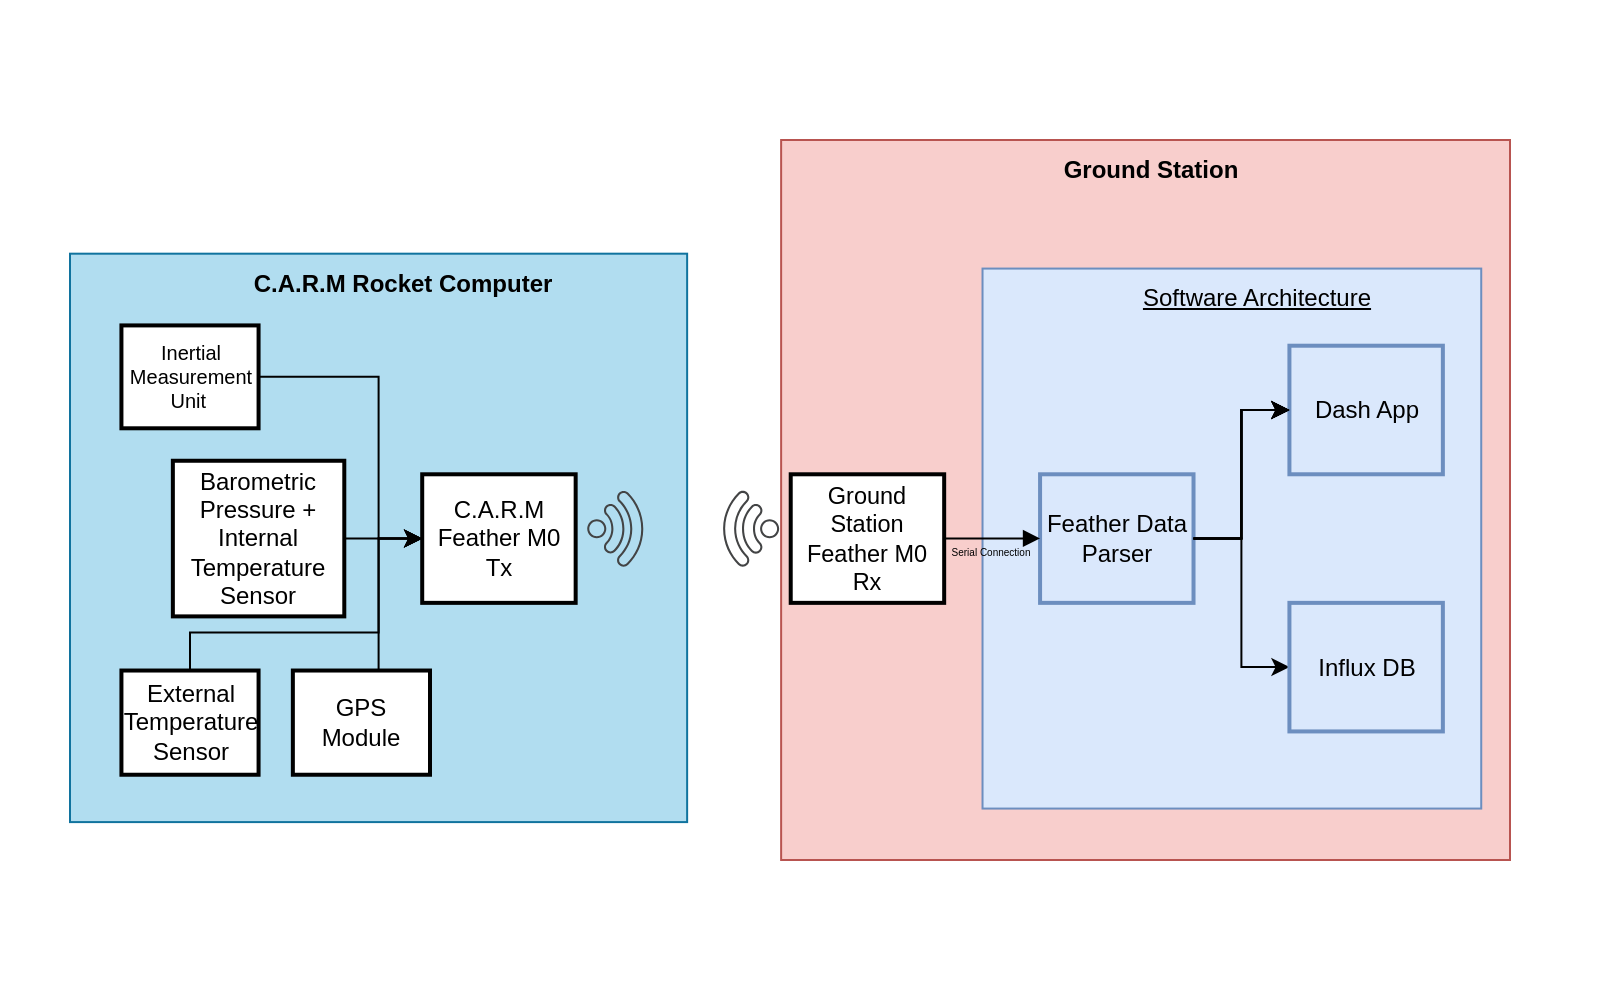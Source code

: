 <mxfile version="22.1.16" type="device">
  <diagram name="Page-1" id="ctp3w-21IuXqPw1LssGX">
    <mxGraphModel dx="1245" dy="677" grid="1" gridSize="10" guides="1" tooltips="1" connect="1" arrows="1" fold="1" page="1" pageScale="1" pageWidth="850" pageHeight="1100" math="0" shadow="0">
      <root>
        <mxCell id="0" />
        <mxCell id="1" parent="0" />
        <mxCell id="IH2Ev61ElLuh_EWIL5z0-50" value="" style="rounded=0;whiteSpace=wrap;html=1;strokeColor=none;" vertex="1" parent="1">
          <mxGeometry x="30" y="60" width="800" height="490" as="geometry" />
        </mxCell>
        <mxCell id="IH2Ev61ElLuh_EWIL5z0-47" value="" style="rounded=0;whiteSpace=wrap;html=1;fillColor=#b1ddf0;strokeColor=#10739e;" vertex="1" parent="1">
          <mxGeometry x="65" y="186.842" width="308.571" height="284.211" as="geometry" />
        </mxCell>
        <mxCell id="IH2Ev61ElLuh_EWIL5z0-32" value="" style="rounded=0;whiteSpace=wrap;html=1;fillColor=#f8cecc;strokeColor=#b85450;" vertex="1" parent="1">
          <mxGeometry x="420.564" y="130" width="364.436" height="360" as="geometry" />
        </mxCell>
        <mxCell id="IH2Ev61ElLuh_EWIL5z0-30" value="" style="rounded=0;whiteSpace=wrap;html=1;fillColor=#dae8fc;strokeColor=#6c8ebf;" vertex="1" parent="1">
          <mxGeometry x="521.264" y="194.286" width="249.351" height="270.0" as="geometry" />
        </mxCell>
        <mxCell id="2" value="C.A.R.M Feather M0 Tx" style="whiteSpace=wrap;strokeWidth=2;" parent="1" vertex="1">
          <mxGeometry x="241.104" y="297.143" width="76.723" height="64.286" as="geometry" />
        </mxCell>
        <mxCell id="3" value="Ground Station Feather M0 Rx" style="whiteSpace=wrap;strokeWidth=2;fontSize=11.75;" parent="1" vertex="1">
          <mxGeometry x="425.36" y="297.143" width="76.723" height="64.286" as="geometry" />
        </mxCell>
        <mxCell id="4" value="Feather Data Parser" style="whiteSpace=wrap;strokeWidth=2;fillColor=#dae8fc;strokeColor=#6c8ebf;" parent="1" vertex="1">
          <mxGeometry x="550.035" y="297.143" width="76.723" height="64.286" as="geometry" />
        </mxCell>
        <mxCell id="5" value="Dash App" style="whiteSpace=wrap;strokeWidth=2;fillColor=#dae8fc;strokeColor=#6c8ebf;" parent="1" vertex="1">
          <mxGeometry x="674.71" y="232.857" width="76.723" height="64.286" as="geometry" />
        </mxCell>
        <mxCell id="IH2Ev61ElLuh_EWIL5z0-13" value="" style="edgeStyle=orthogonalEdgeStyle;rounded=0;orthogonalLoop=1;jettySize=auto;html=1;" edge="1" parent="1" source="4" target="5">
          <mxGeometry relative="1" as="geometry" />
        </mxCell>
        <mxCell id="IH2Ev61ElLuh_EWIL5z0-16" value="" style="edgeStyle=orthogonalEdgeStyle;rounded=0;orthogonalLoop=1;jettySize=auto;html=1;" edge="1" parent="1" source="4" target="5">
          <mxGeometry relative="1" as="geometry" />
        </mxCell>
        <mxCell id="IH2Ev61ElLuh_EWIL5z0-17" value="" style="edgeStyle=orthogonalEdgeStyle;rounded=0;orthogonalLoop=1;jettySize=auto;html=1;" edge="1" parent="1" source="4" target="5">
          <mxGeometry relative="1" as="geometry" />
        </mxCell>
        <mxCell id="IH2Ev61ElLuh_EWIL5z0-18" value="" style="edgeStyle=orthogonalEdgeStyle;rounded=0;orthogonalLoop=1;jettySize=auto;html=1;" edge="1" parent="1" source="4" target="5">
          <mxGeometry relative="1" as="geometry" />
        </mxCell>
        <mxCell id="IH2Ev61ElLuh_EWIL5z0-19" value="" style="edgeStyle=orthogonalEdgeStyle;rounded=0;orthogonalLoop=1;jettySize=auto;html=1;" edge="1" parent="1" source="4" target="5">
          <mxGeometry relative="1" as="geometry" />
        </mxCell>
        <mxCell id="7" value="" style="curved=1;startArrow=none;endArrow=block;exitX=0.992;exitY=0.499;entryX=0.005;entryY=0.499;" parent="1" source="3" target="4" edge="1">
          <mxGeometry relative="1" as="geometry">
            <Array as="points" />
          </mxGeometry>
        </mxCell>
        <mxCell id="IH2Ev61ElLuh_EWIL5z0-10" value="" style="sketch=0;pointerEvents=1;shadow=0;dashed=0;html=1;strokeColor=none;fillColor=#434445;aspect=fixed;labelPosition=center;verticalLabelPosition=bottom;verticalAlign=top;align=center;outlineConnect=0;shape=mxgraph.vvd.wi_fi;rotation=45;" vertex="1" parent="1">
          <mxGeometry x="327.418" y="310" width="28.771" height="28.771" as="geometry" />
        </mxCell>
        <mxCell id="IH2Ev61ElLuh_EWIL5z0-11" value="" style="sketch=0;pointerEvents=1;shadow=0;dashed=0;html=1;strokeColor=none;fillColor=#434445;aspect=fixed;labelPosition=center;verticalLabelPosition=bottom;verticalAlign=top;align=center;outlineConnect=0;shape=mxgraph.vvd.wi_fi;rotation=45;flipV=1;flipH=1;" vertex="1" parent="1">
          <mxGeometry x="386.998" y="310" width="28.771" height="28.771" as="geometry" />
        </mxCell>
        <mxCell id="IH2Ev61ElLuh_EWIL5z0-26" value="" style="edgeStyle=orthogonalEdgeStyle;rounded=0;orthogonalLoop=1;jettySize=auto;html=1;exitX=1;exitY=0.5;exitDx=0;exitDy=0;" edge="1" parent="1" target="IH2Ev61ElLuh_EWIL5z0-27" source="4">
          <mxGeometry relative="1" as="geometry">
            <mxPoint x="618.127" y="432.143" as="sourcePoint" />
          </mxGeometry>
        </mxCell>
        <mxCell id="IH2Ev61ElLuh_EWIL5z0-27" value="Influx DB" style="whiteSpace=wrap;strokeWidth=2;fillColor=#dae8fc;strokeColor=#6c8ebf;" vertex="1" parent="1">
          <mxGeometry x="674.71" y="361.429" width="76.723" height="64.286" as="geometry" />
        </mxCell>
        <mxCell id="IH2Ev61ElLuh_EWIL5z0-31" value="Software Architecture" style="text;html=1;align=center;verticalAlign=middle;resizable=0;points=[];autosize=1;strokeColor=none;fillColor=none;fontStyle=4" vertex="1" parent="1">
          <mxGeometry x="587.858" y="194.286" width="140" height="30" as="geometry" />
        </mxCell>
        <mxCell id="IH2Ev61ElLuh_EWIL5z0-33" value="&lt;b&gt;Ground Station&lt;/b&gt;" style="text;html=1;align=center;verticalAlign=middle;resizable=0;points=[];autosize=1;strokeColor=none;fillColor=none;" vertex="1" parent="1">
          <mxGeometry x="550.035" y="130" width="110" height="30" as="geometry" />
        </mxCell>
        <mxCell id="IH2Ev61ElLuh_EWIL5z0-46" style="edgeStyle=orthogonalEdgeStyle;rounded=0;orthogonalLoop=1;jettySize=auto;html=1;exitX=0.5;exitY=0;exitDx=0;exitDy=0;entryX=0;entryY=0.5;entryDx=0;entryDy=0;" edge="1" parent="1" source="IH2Ev61ElLuh_EWIL5z0-36" target="2">
          <mxGeometry relative="1" as="geometry">
            <Array as="points">
              <mxPoint x="125" y="376.316" />
              <mxPoint x="219.286" y="376.316" />
              <mxPoint x="219.286" y="328.947" />
            </Array>
          </mxGeometry>
        </mxCell>
        <mxCell id="IH2Ev61ElLuh_EWIL5z0-36" value="External Temperature Sensor" style="whiteSpace=wrap;strokeWidth=2;" vertex="1" parent="1">
          <mxGeometry x="90.714" y="395.263" width="68.571" height="52.105" as="geometry" />
        </mxCell>
        <mxCell id="IH2Ev61ElLuh_EWIL5z0-44" style="edgeStyle=orthogonalEdgeStyle;rounded=0;orthogonalLoop=1;jettySize=auto;html=1;exitX=1;exitY=0.5;exitDx=0;exitDy=0;entryX=0;entryY=0.5;entryDx=0;entryDy=0;" edge="1" parent="1" source="IH2Ev61ElLuh_EWIL5z0-37" target="2">
          <mxGeometry relative="1" as="geometry">
            <Array as="points">
              <mxPoint x="219.286" y="248.421" />
              <mxPoint x="219.286" y="328.947" />
            </Array>
          </mxGeometry>
        </mxCell>
        <mxCell id="IH2Ev61ElLuh_EWIL5z0-37" value="Inertial Measurement Unit " style="whiteSpace=wrap;strokeWidth=2;fontSize=10;" vertex="1" parent="1">
          <mxGeometry x="90.714" y="222.709" width="68.571" height="51.433" as="geometry" />
        </mxCell>
        <mxCell id="IH2Ev61ElLuh_EWIL5z0-39" value="&lt;font style=&quot;font-size: 5px;&quot;&gt;Serial Connection&lt;/font&gt;" style="text;html=1;align=center;verticalAlign=middle;resizable=0;points=[];autosize=1;strokeColor=none;fillColor=none;fontSize=5;" vertex="1" parent="1">
          <mxGeometry x="495.003" y="325.158" width="60" height="20" as="geometry" />
        </mxCell>
        <mxCell id="IH2Ev61ElLuh_EWIL5z0-43" style="edgeStyle=orthogonalEdgeStyle;rounded=0;orthogonalLoop=1;jettySize=auto;html=1;exitX=1;exitY=0.5;exitDx=0;exitDy=0;entryX=0;entryY=0.5;entryDx=0;entryDy=0;" edge="1" parent="1" source="IH2Ev61ElLuh_EWIL5z0-41" target="2">
          <mxGeometry relative="1" as="geometry" />
        </mxCell>
        <mxCell id="IH2Ev61ElLuh_EWIL5z0-41" value="Barometric Pressure + Internal Temperature Sensor" style="whiteSpace=wrap;strokeWidth=2;" vertex="1" parent="1">
          <mxGeometry x="116.429" y="290.38" width="85.714" height="77.817" as="geometry" />
        </mxCell>
        <mxCell id="IH2Ev61ElLuh_EWIL5z0-45" style="edgeStyle=orthogonalEdgeStyle;rounded=0;orthogonalLoop=1;jettySize=auto;html=1;exitX=0.5;exitY=0;exitDx=0;exitDy=0;entryX=0;entryY=0.5;entryDx=0;entryDy=0;" edge="1" parent="1" source="IH2Ev61ElLuh_EWIL5z0-42" target="2">
          <mxGeometry relative="1" as="geometry">
            <Array as="points">
              <mxPoint x="219.286" y="395.263" />
              <mxPoint x="219.286" y="328.947" />
            </Array>
          </mxGeometry>
        </mxCell>
        <mxCell id="IH2Ev61ElLuh_EWIL5z0-42" value="GPS Module" style="whiteSpace=wrap;strokeWidth=2;" vertex="1" parent="1">
          <mxGeometry x="176.429" y="395.263" width="68.571" height="52.105" as="geometry" />
        </mxCell>
        <mxCell id="IH2Ev61ElLuh_EWIL5z0-48" value="&lt;b&gt;C.A.R.M Rocket Computer&lt;/b&gt;" style="text;html=1;align=center;verticalAlign=middle;resizable=0;points=[];autosize=1;strokeColor=none;fillColor=none;" vertex="1" parent="1">
          <mxGeometry x="146.432" y="186.842" width="170" height="30" as="geometry" />
        </mxCell>
      </root>
    </mxGraphModel>
  </diagram>
</mxfile>
